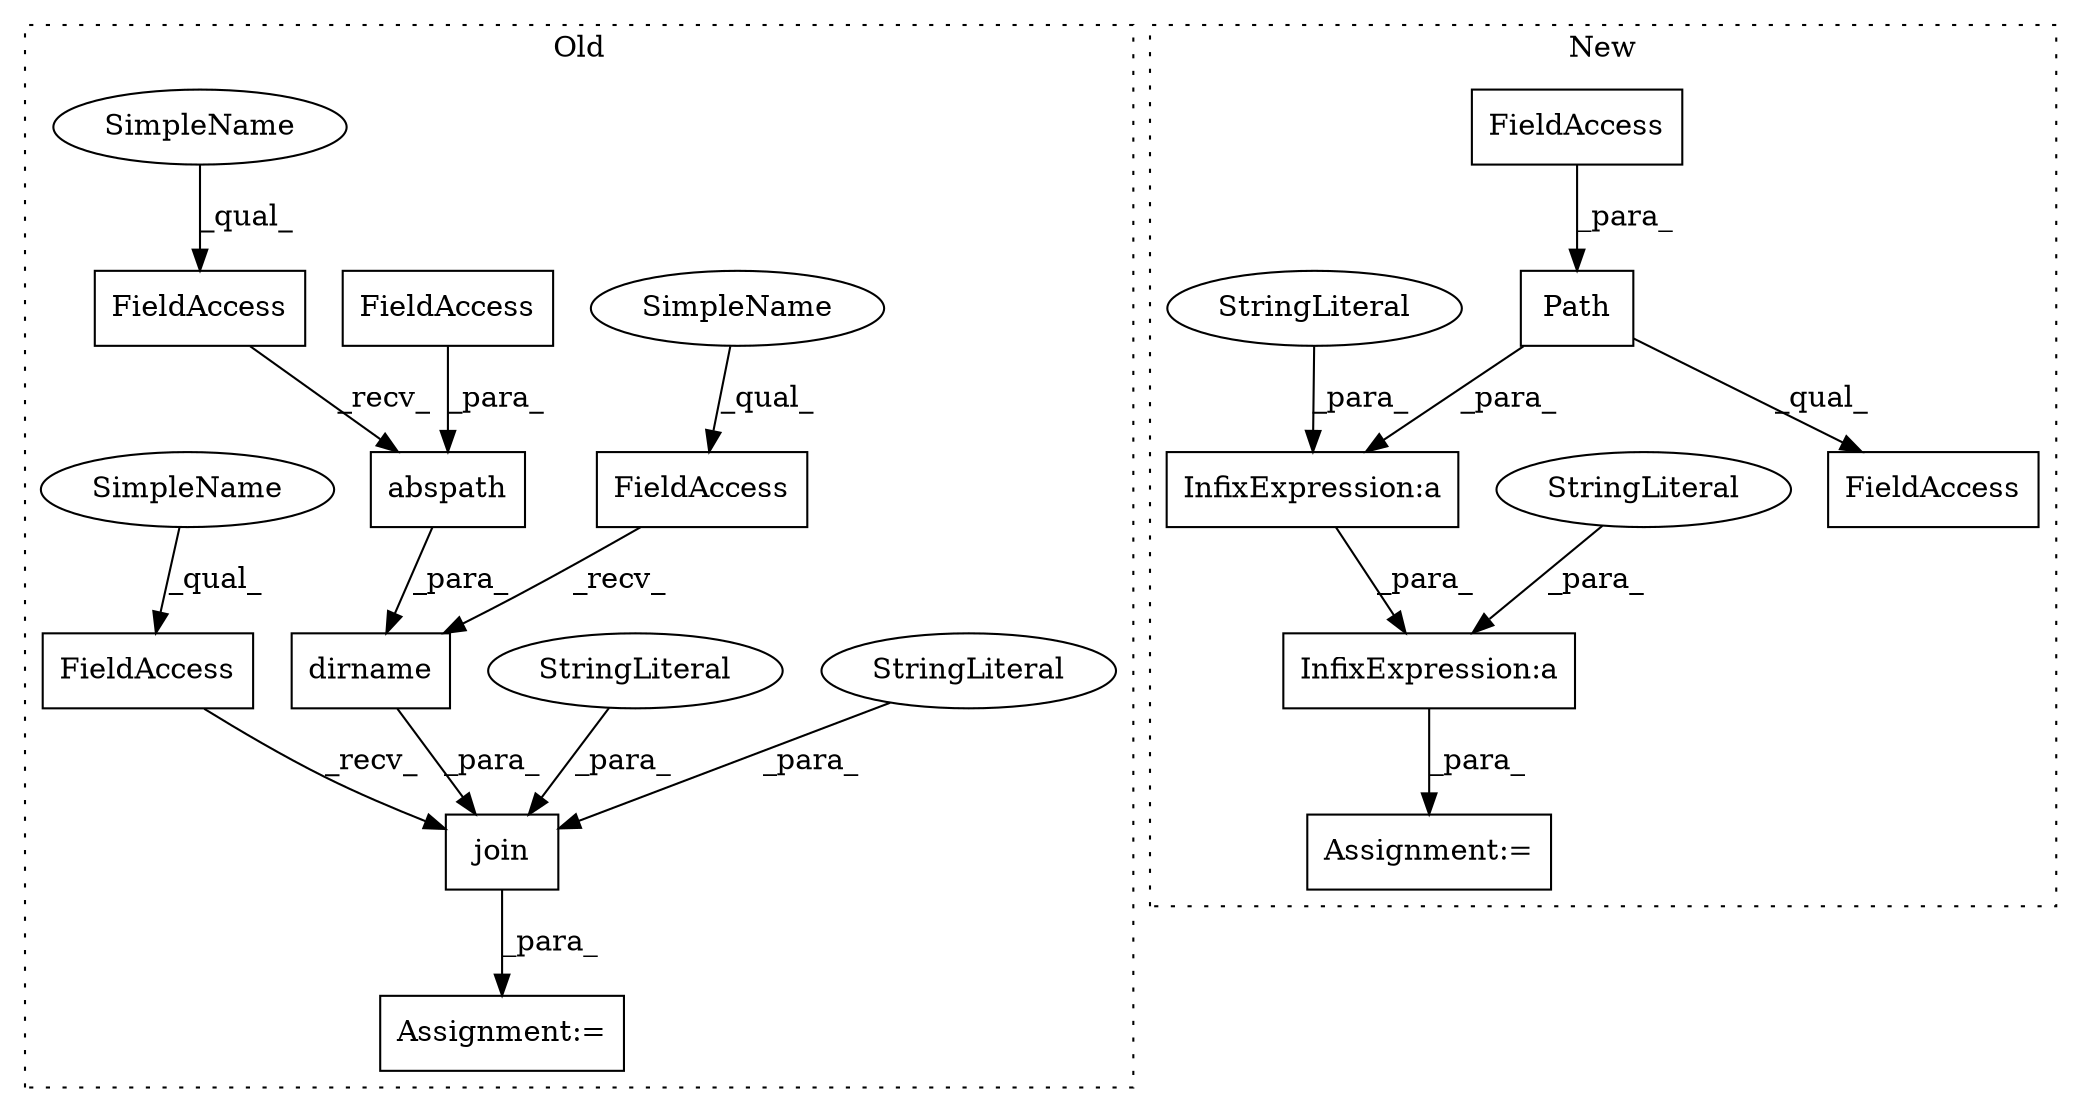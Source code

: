 digraph G {
subgraph cluster0 {
1 [label="abspath" a="32" s="1417,1433" l="8,1" shape="box"];
3 [label="FieldAccess" a="22" s="1409" l="7" shape="box"];
6 [label="Assignment:=" a="7" s="1379" l="1" shape="box"];
7 [label="FieldAccess" a="22" s="1425" l="8" shape="box"];
8 [label="dirname" a="32" s="1401,1434" l="8,1" shape="box"];
9 [label="FieldAccess" a="22" s="1393" l="7" shape="box"];
12 [label="FieldAccess" a="22" s="1380" l="7" shape="box"];
13 [label="join" a="32" s="1388,1485" l="5,1" shape="box"];
14 [label="StringLiteral" a="45" s="1450" l="15" shape="ellipse"];
16 [label="StringLiteral" a="45" s="1443" l="6" shape="ellipse"];
19 [label="SimpleName" a="42" s="1393" l="2" shape="ellipse"];
20 [label="SimpleName" a="42" s="1409" l="2" shape="ellipse"];
21 [label="SimpleName" a="42" s="1380" l="2" shape="ellipse"];
label = "Old";
style="dotted";
}
subgraph cluster1 {
2 [label="Path" a="32" s="1384,1397" l="5,1" shape="box"];
4 [label="FieldAccess" a="22" s="1384" l="31" shape="box"];
5 [label="FieldAccess" a="22" s="1389" l="8" shape="box"];
10 [label="InfixExpression:a" a="27" s="1451" l="3" shape="box"];
11 [label="InfixExpression:a" a="27" s="1432" l="3" shape="box"];
15 [label="StringLiteral" a="45" s="1454" l="19" shape="ellipse"];
17 [label="StringLiteral" a="45" s="1435" l="15" shape="ellipse"];
18 [label="Assignment:=" a="7" s="1380" l="1" shape="box"];
label = "New";
style="dotted";
}
1 -> 8 [label="_para_"];
2 -> 4 [label="_qual_"];
2 -> 11 [label="_para_"];
3 -> 1 [label="_recv_"];
5 -> 2 [label="_para_"];
7 -> 1 [label="_para_"];
8 -> 13 [label="_para_"];
9 -> 8 [label="_recv_"];
10 -> 18 [label="_para_"];
11 -> 10 [label="_para_"];
12 -> 13 [label="_recv_"];
13 -> 6 [label="_para_"];
14 -> 13 [label="_para_"];
15 -> 10 [label="_para_"];
16 -> 13 [label="_para_"];
17 -> 11 [label="_para_"];
19 -> 9 [label="_qual_"];
20 -> 3 [label="_qual_"];
21 -> 12 [label="_qual_"];
}